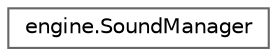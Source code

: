 digraph "Graphical Class Hierarchy"
{
 // LATEX_PDF_SIZE
  bgcolor="transparent";
  edge [fontname=Helvetica,fontsize=10,labelfontname=Helvetica,labelfontsize=10];
  node [fontname=Helvetica,fontsize=10,shape=box,height=0.2,width=0.4];
  rankdir="LR";
  Node0 [id="Node000000",label="engine.SoundManager",height=0.2,width=0.4,color="grey40", fillcolor="white", style="filled",URL="$classengine_1_1_sound_manager.html",tooltip=" "];
}
